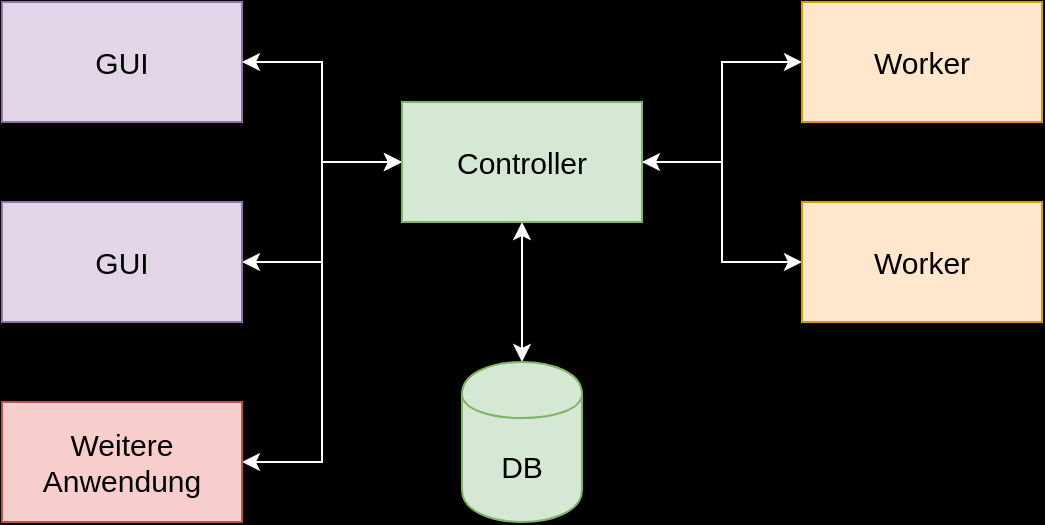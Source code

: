 <mxfile pages="1" version="11.2.8" type="device"><diagram id="bj3u7T3dHNq3HhVxmN0J" name="Page-1"><mxGraphModel dx="1422" dy="801" grid="1" gridSize="10" guides="1" tooltips="1" connect="1" arrows="1" fold="1" page="1" pageScale="1" pageWidth="827" pageHeight="1169" background="#000000" math="0" shadow="0"><root><mxCell id="0"/><mxCell id="1" parent="0"/><mxCell id="L61X-0zqSYfUz2ejo7fB-1" value="GUI" style="rounded=0;whiteSpace=wrap;html=1;fontSize=15;fillColor=#e1d5e7;strokeColor=#9673a6;" vertex="1" parent="1"><mxGeometry x="40" y="60" width="120" height="60" as="geometry"/></mxCell><mxCell id="L61X-0zqSYfUz2ejo7fB-10" style="edgeStyle=orthogonalEdgeStyle;rounded=0;orthogonalLoop=1;jettySize=auto;html=1;fontSize=15;strokeColor=#FFFFFF;" edge="1" parent="1" source="L61X-0zqSYfUz2ejo7fB-2" target="L61X-0zqSYfUz2ejo7fB-1"><mxGeometry relative="1" as="geometry"/></mxCell><mxCell id="L61X-0zqSYfUz2ejo7fB-11" style="edgeStyle=orthogonalEdgeStyle;rounded=0;orthogonalLoop=1;jettySize=auto;html=1;fontSize=15;strokeColor=#FFFFFF;startArrow=classic;startFill=1;" edge="1" parent="1" source="L61X-0zqSYfUz2ejo7fB-2" target="L61X-0zqSYfUz2ejo7fB-9"><mxGeometry relative="1" as="geometry"/></mxCell><mxCell id="L61X-0zqSYfUz2ejo7fB-12" style="edgeStyle=orthogonalEdgeStyle;rounded=0;orthogonalLoop=1;jettySize=auto;html=1;fontSize=15;strokeColor=#FFFFFF;" edge="1" parent="1" source="L61X-0zqSYfUz2ejo7fB-2" target="L61X-0zqSYfUz2ejo7fB-3"><mxGeometry relative="1" as="geometry"/></mxCell><mxCell id="L61X-0zqSYfUz2ejo7fB-13" style="edgeStyle=orthogonalEdgeStyle;rounded=0;orthogonalLoop=1;jettySize=auto;html=1;fontSize=15;strokeColor=#FFFFFF;startArrow=classic;startFill=1;" edge="1" parent="1" source="L61X-0zqSYfUz2ejo7fB-2" target="L61X-0zqSYfUz2ejo7fB-8"><mxGeometry relative="1" as="geometry"/></mxCell><mxCell id="L61X-0zqSYfUz2ejo7fB-17" style="edgeStyle=orthogonalEdgeStyle;rounded=0;orthogonalLoop=1;jettySize=auto;html=1;startArrow=classic;startFill=1;strokeColor=#FFFFFF;fontSize=15;" edge="1" parent="1" source="L61X-0zqSYfUz2ejo7fB-2" target="L61X-0zqSYfUz2ejo7fB-16"><mxGeometry relative="1" as="geometry"><Array as="points"><mxPoint x="200" y="140"/><mxPoint x="200" y="290"/></Array></mxGeometry></mxCell><mxCell id="L61X-0zqSYfUz2ejo7fB-19" style="edgeStyle=orthogonalEdgeStyle;rounded=0;orthogonalLoop=1;jettySize=auto;html=1;entryX=0.5;entryY=0;entryDx=0;entryDy=0;startArrow=classic;startFill=1;strokeColor=#FFFFFF;fontSize=15;" edge="1" parent="1" source="L61X-0zqSYfUz2ejo7fB-2" target="L61X-0zqSYfUz2ejo7fB-18"><mxGeometry relative="1" as="geometry"/></mxCell><mxCell id="L61X-0zqSYfUz2ejo7fB-2" value="Controller" style="rounded=0;whiteSpace=wrap;html=1;fontSize=15;fillColor=#d5e8d4;strokeColor=#82b366;" vertex="1" parent="1"><mxGeometry x="240" y="110" width="120" height="60" as="geometry"/></mxCell><mxCell id="L61X-0zqSYfUz2ejo7fB-3" value="Worker" style="rounded=0;whiteSpace=wrap;html=1;fontSize=15;fillColor=#ffe6cc;strokeColor=#d79b00;" vertex="1" parent="1"><mxGeometry x="440" y="60" width="120" height="60" as="geometry"/></mxCell><mxCell id="L61X-0zqSYfUz2ejo7fB-8" value="Worker" style="rounded=0;whiteSpace=wrap;html=1;fontSize=15;fillColor=#ffe6cc;strokeColor=#d79b00;" vertex="1" parent="1"><mxGeometry x="440" y="160" width="120" height="60" as="geometry"/></mxCell><mxCell id="L61X-0zqSYfUz2ejo7fB-9" value="GUI" style="rounded=0;whiteSpace=wrap;html=1;fontSize=15;fillColor=#e1d5e7;strokeColor=#9673a6;" vertex="1" parent="1"><mxGeometry x="40" y="160" width="120" height="60" as="geometry"/></mxCell><mxCell id="L61X-0zqSYfUz2ejo7fB-16" value="Weitere&lt;br&gt;Anwendung" style="rounded=0;whiteSpace=wrap;html=1;fontSize=15;fillColor=#f8cecc;strokeColor=#b85450;" vertex="1" parent="1"><mxGeometry x="40" y="260" width="120" height="60" as="geometry"/></mxCell><mxCell id="L61X-0zqSYfUz2ejo7fB-18" value="DB" style="shape=cylinder;whiteSpace=wrap;html=1;boundedLbl=1;backgroundOutline=1;fontSize=15;fillColor=#d5e8d4;strokeColor=#82b366;" vertex="1" parent="1"><mxGeometry x="270" y="240" width="60" height="80" as="geometry"/></mxCell></root></mxGraphModel></diagram></mxfile>